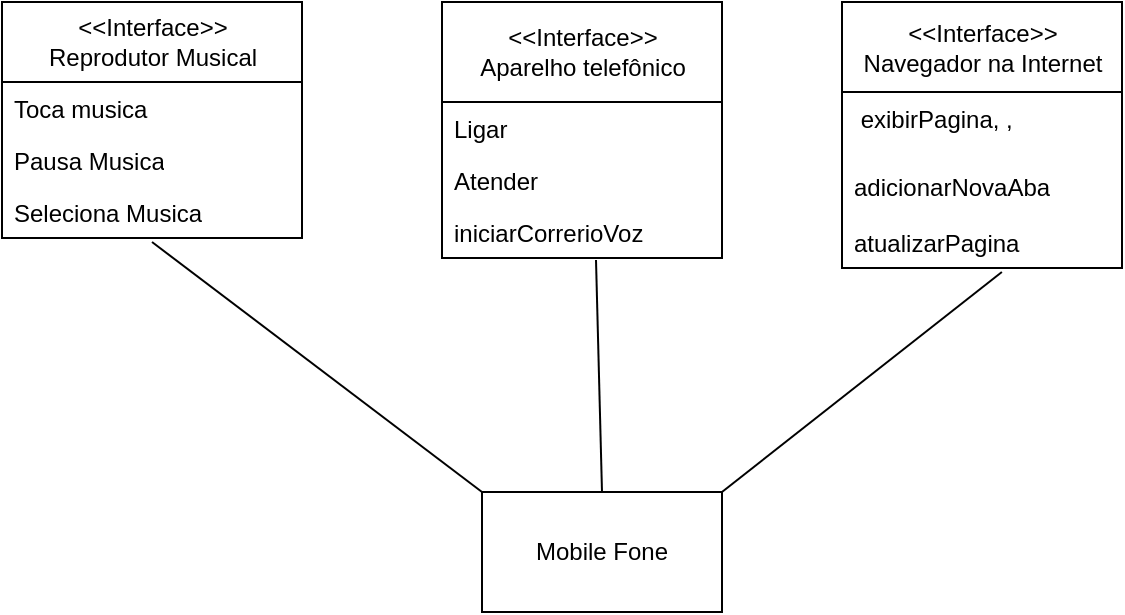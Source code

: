 <mxfile version="22.0.4" type="device">
  <diagram name="Página-1" id="nG4X7_zpT6IZHEnHhjx6">
    <mxGraphModel dx="880" dy="438" grid="1" gridSize="10" guides="1" tooltips="1" connect="1" arrows="1" fold="1" page="1" pageScale="1" pageWidth="827" pageHeight="1169" math="0" shadow="0">
      <root>
        <mxCell id="0" />
        <mxCell id="1" parent="0" />
        <mxCell id="xlrLCvKf97dDqcUopgAR-9" value="&amp;lt;&amp;lt;Interface&amp;gt;&amp;gt;&lt;br&gt;Reprodutor Musical" style="swimlane;fontStyle=0;childLayout=stackLayout;horizontal=1;startSize=40;fillColor=none;horizontalStack=0;resizeParent=1;resizeParentMax=0;resizeLast=0;collapsible=1;marginBottom=0;html=1;" vertex="1" parent="1">
          <mxGeometry x="70" y="35" width="150" height="118" as="geometry" />
        </mxCell>
        <mxCell id="xlrLCvKf97dDqcUopgAR-10" value="Toca musica" style="text;strokeColor=none;fillColor=none;align=left;verticalAlign=top;spacingLeft=4;spacingRight=4;overflow=hidden;rotatable=0;points=[[0,0.5],[1,0.5]];portConstraint=eastwest;whiteSpace=wrap;html=1;" vertex="1" parent="xlrLCvKf97dDqcUopgAR-9">
          <mxGeometry y="40" width="150" height="26" as="geometry" />
        </mxCell>
        <mxCell id="xlrLCvKf97dDqcUopgAR-11" value="Pausa Musica" style="text;strokeColor=none;fillColor=none;align=left;verticalAlign=top;spacingLeft=4;spacingRight=4;overflow=hidden;rotatable=0;points=[[0,0.5],[1,0.5]];portConstraint=eastwest;whiteSpace=wrap;html=1;" vertex="1" parent="xlrLCvKf97dDqcUopgAR-9">
          <mxGeometry y="66" width="150" height="26" as="geometry" />
        </mxCell>
        <mxCell id="xlrLCvKf97dDqcUopgAR-12" value="Seleciona Musica" style="text;strokeColor=none;fillColor=none;align=left;verticalAlign=top;spacingLeft=4;spacingRight=4;overflow=hidden;rotatable=0;points=[[0,0.5],[1,0.5]];portConstraint=eastwest;whiteSpace=wrap;html=1;" vertex="1" parent="xlrLCvKf97dDqcUopgAR-9">
          <mxGeometry y="92" width="150" height="26" as="geometry" />
        </mxCell>
        <mxCell id="xlrLCvKf97dDqcUopgAR-13" value="&amp;lt;&amp;lt;Interface&amp;gt;&amp;gt;&lt;br style=&quot;border-color: var(--border-color);&quot;&gt;Aparelho telefônico" style="swimlane;fontStyle=0;childLayout=stackLayout;horizontal=1;startSize=50;fillColor=none;horizontalStack=0;resizeParent=1;resizeParentMax=0;resizeLast=0;collapsible=1;marginBottom=0;html=1;" vertex="1" parent="1">
          <mxGeometry x="290" y="35" width="140" height="128" as="geometry" />
        </mxCell>
        <mxCell id="xlrLCvKf97dDqcUopgAR-14" value="Ligar" style="text;strokeColor=none;fillColor=none;align=left;verticalAlign=top;spacingLeft=4;spacingRight=4;overflow=hidden;rotatable=0;points=[[0,0.5],[1,0.5]];portConstraint=eastwest;whiteSpace=wrap;html=1;" vertex="1" parent="xlrLCvKf97dDqcUopgAR-13">
          <mxGeometry y="50" width="140" height="26" as="geometry" />
        </mxCell>
        <mxCell id="xlrLCvKf97dDqcUopgAR-15" value="Atender" style="text;strokeColor=none;fillColor=none;align=left;verticalAlign=top;spacingLeft=4;spacingRight=4;overflow=hidden;rotatable=0;points=[[0,0.5],[1,0.5]];portConstraint=eastwest;whiteSpace=wrap;html=1;" vertex="1" parent="xlrLCvKf97dDqcUopgAR-13">
          <mxGeometry y="76" width="140" height="26" as="geometry" />
        </mxCell>
        <mxCell id="xlrLCvKf97dDqcUopgAR-16" value="iniciarCorrerioVoz" style="text;strokeColor=none;fillColor=none;align=left;verticalAlign=top;spacingLeft=4;spacingRight=4;overflow=hidden;rotatable=0;points=[[0,0.5],[1,0.5]];portConstraint=eastwest;whiteSpace=wrap;html=1;" vertex="1" parent="xlrLCvKf97dDqcUopgAR-13">
          <mxGeometry y="102" width="140" height="26" as="geometry" />
        </mxCell>
        <mxCell id="xlrLCvKf97dDqcUopgAR-17" value="&amp;lt;&amp;lt;Interface&amp;gt;&amp;gt;&lt;br style=&quot;border-color: var(--border-color);&quot;&gt;Navegador na Internet" style="swimlane;fontStyle=0;childLayout=stackLayout;horizontal=1;startSize=45;fillColor=none;horizontalStack=0;resizeParent=1;resizeParentMax=0;resizeLast=0;collapsible=1;marginBottom=0;html=1;" vertex="1" parent="1">
          <mxGeometry x="490" y="35" width="140" height="133" as="geometry" />
        </mxCell>
        <mxCell id="xlrLCvKf97dDqcUopgAR-18" value="&amp;nbsp;exibirPagina, ,&amp;nbsp;" style="text;strokeColor=none;fillColor=none;align=left;verticalAlign=top;spacingLeft=4;spacingRight=4;overflow=hidden;rotatable=0;points=[[0,0.5],[1,0.5]];portConstraint=eastwest;whiteSpace=wrap;html=1;" vertex="1" parent="xlrLCvKf97dDqcUopgAR-17">
          <mxGeometry y="45" width="140" height="34" as="geometry" />
        </mxCell>
        <mxCell id="xlrLCvKf97dDqcUopgAR-19" value="adicionarNovaAba" style="text;strokeColor=none;fillColor=none;align=left;verticalAlign=top;spacingLeft=4;spacingRight=4;overflow=hidden;rotatable=0;points=[[0,0.5],[1,0.5]];portConstraint=eastwest;whiteSpace=wrap;html=1;" vertex="1" parent="xlrLCvKf97dDqcUopgAR-17">
          <mxGeometry y="79" width="140" height="28" as="geometry" />
        </mxCell>
        <mxCell id="xlrLCvKf97dDqcUopgAR-20" value="atualizarPagina" style="text;strokeColor=none;fillColor=none;align=left;verticalAlign=top;spacingLeft=4;spacingRight=4;overflow=hidden;rotatable=0;points=[[0,0.5],[1,0.5]];portConstraint=eastwest;whiteSpace=wrap;html=1;" vertex="1" parent="xlrLCvKf97dDqcUopgAR-17">
          <mxGeometry y="107" width="140" height="26" as="geometry" />
        </mxCell>
        <UserObject label="Mobile Fone" treeRoot="1" id="xlrLCvKf97dDqcUopgAR-21">
          <mxCell style="whiteSpace=wrap;html=1;align=center;treeFolding=1;treeMoving=1;newEdgeStyle={&quot;edgeStyle&quot;:&quot;elbowEdgeStyle&quot;,&quot;startArrow&quot;:&quot;none&quot;,&quot;endArrow&quot;:&quot;none&quot;};" vertex="1" parent="1">
            <mxGeometry x="310" y="280" width="120" height="60" as="geometry" />
          </mxCell>
        </UserObject>
        <mxCell id="xlrLCvKf97dDqcUopgAR-23" value="" style="endArrow=none;html=1;rounded=0;entryX=0.571;entryY=1.077;entryDx=0;entryDy=0;entryPerimeter=0;exitX=1;exitY=0;exitDx=0;exitDy=0;" edge="1" parent="1" source="xlrLCvKf97dDqcUopgAR-21" target="xlrLCvKf97dDqcUopgAR-20">
          <mxGeometry width="50" height="50" relative="1" as="geometry">
            <mxPoint x="390" y="260" as="sourcePoint" />
            <mxPoint x="440" y="210" as="targetPoint" />
            <Array as="points" />
          </mxGeometry>
        </mxCell>
        <mxCell id="xlrLCvKf97dDqcUopgAR-25" value="" style="endArrow=none;html=1;rounded=0;exitX=0.5;exitY=0;exitDx=0;exitDy=0;entryX=0.55;entryY=1.038;entryDx=0;entryDy=0;entryPerimeter=0;" edge="1" parent="1" source="xlrLCvKf97dDqcUopgAR-21" target="xlrLCvKf97dDqcUopgAR-16">
          <mxGeometry width="50" height="50" relative="1" as="geometry">
            <mxPoint x="390" y="260" as="sourcePoint" />
            <mxPoint x="440" y="210" as="targetPoint" />
          </mxGeometry>
        </mxCell>
        <mxCell id="xlrLCvKf97dDqcUopgAR-26" value="" style="endArrow=none;html=1;rounded=0;exitX=0;exitY=0;exitDx=0;exitDy=0;entryX=0.5;entryY=1.077;entryDx=0;entryDy=0;entryPerimeter=0;" edge="1" parent="1" source="xlrLCvKf97dDqcUopgAR-21" target="xlrLCvKf97dDqcUopgAR-12">
          <mxGeometry width="50" height="50" relative="1" as="geometry">
            <mxPoint x="320" y="270" as="sourcePoint" />
            <mxPoint x="440" y="210" as="targetPoint" />
          </mxGeometry>
        </mxCell>
        <mxCell id="xlrLCvKf97dDqcUopgAR-27" style="edgeStyle=elbowEdgeStyle;rounded=0;orthogonalLoop=1;jettySize=auto;html=1;startArrow=none;endArrow=none;exitX=0.75;exitY=0;exitDx=0;exitDy=0;entryX=1;entryY=0;entryDx=0;entryDy=0;" edge="1" parent="1" source="xlrLCvKf97dDqcUopgAR-21" target="xlrLCvKf97dDqcUopgAR-21">
          <mxGeometry relative="1" as="geometry" />
        </mxCell>
      </root>
    </mxGraphModel>
  </diagram>
</mxfile>
